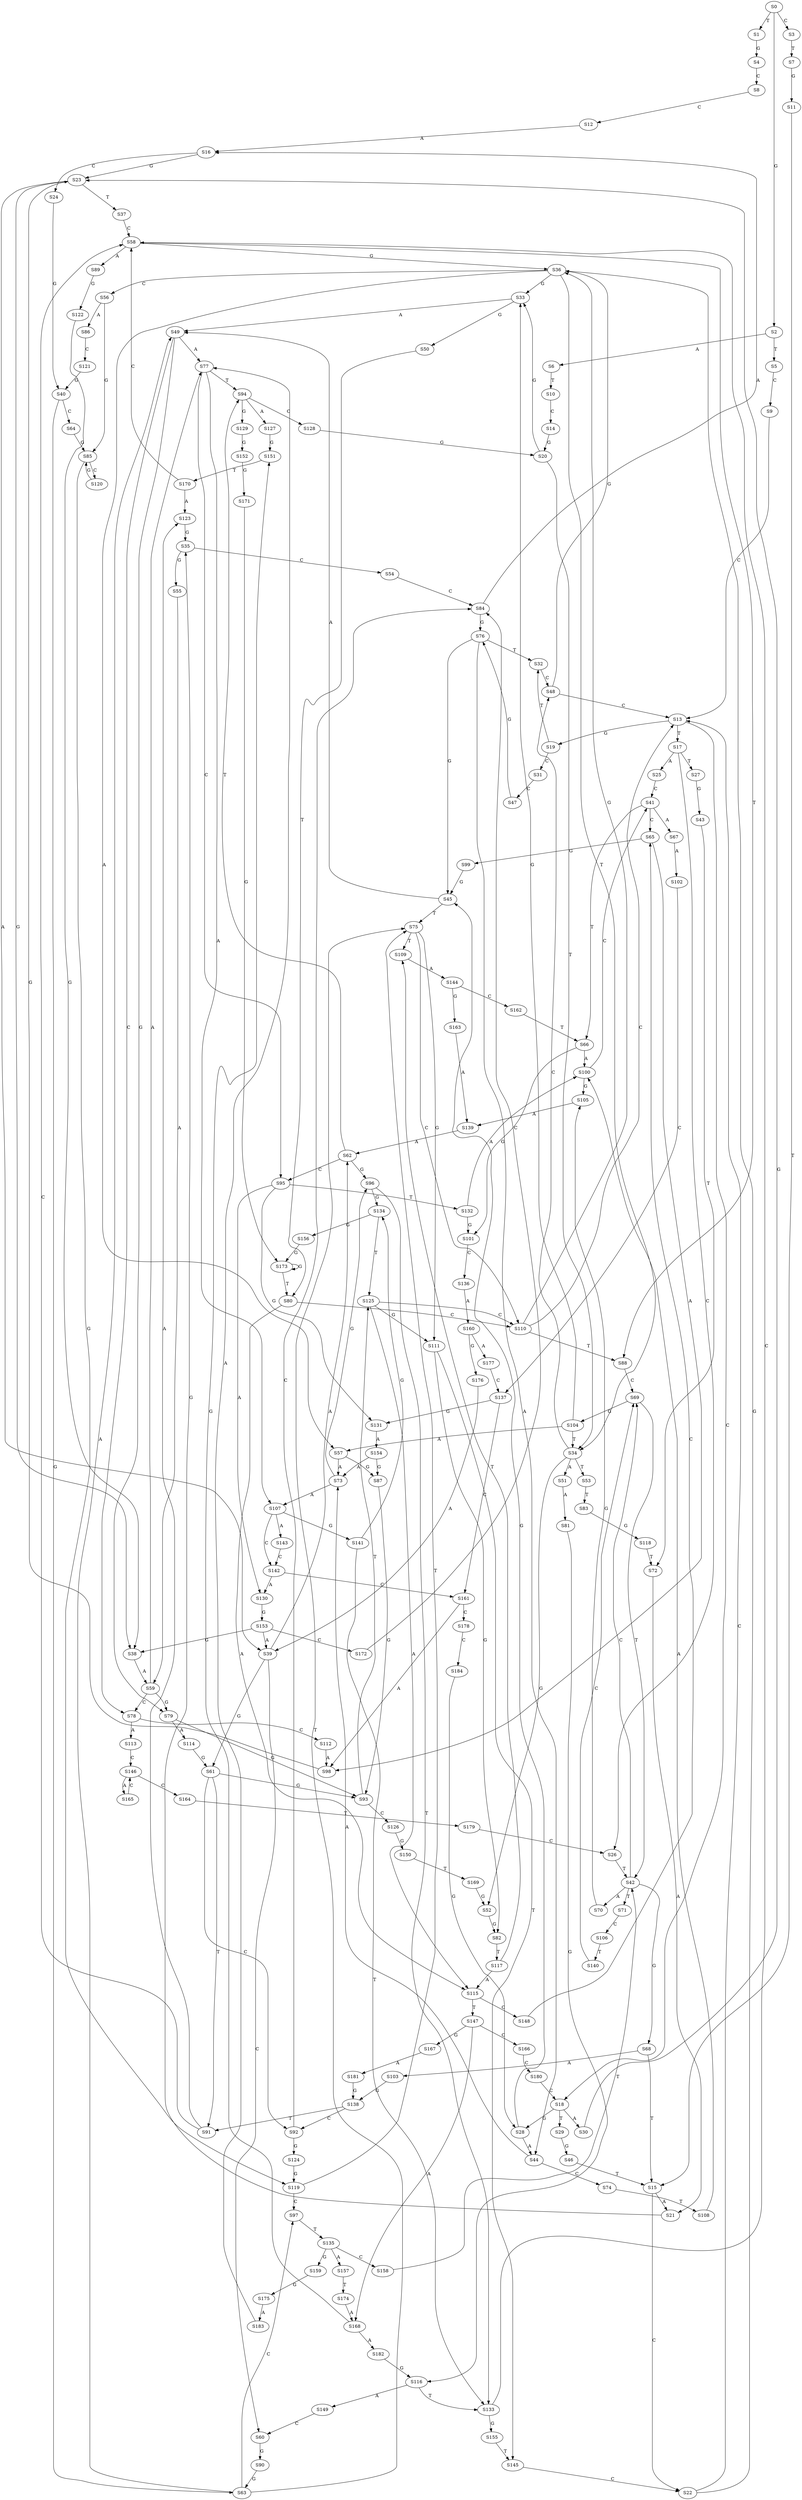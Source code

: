 strict digraph  {
	S0 -> S1 [ label = T ];
	S0 -> S2 [ label = G ];
	S0 -> S3 [ label = C ];
	S1 -> S4 [ label = G ];
	S2 -> S5 [ label = T ];
	S2 -> S6 [ label = A ];
	S3 -> S7 [ label = T ];
	S4 -> S8 [ label = C ];
	S5 -> S9 [ label = C ];
	S6 -> S10 [ label = T ];
	S7 -> S11 [ label = G ];
	S8 -> S12 [ label = C ];
	S9 -> S13 [ label = C ];
	S10 -> S14 [ label = C ];
	S11 -> S15 [ label = T ];
	S12 -> S16 [ label = A ];
	S13 -> S17 [ label = T ];
	S13 -> S18 [ label = C ];
	S13 -> S19 [ label = G ];
	S14 -> S20 [ label = G ];
	S15 -> S21 [ label = A ];
	S15 -> S22 [ label = C ];
	S16 -> S23 [ label = G ];
	S16 -> S24 [ label = C ];
	S17 -> S25 [ label = A ];
	S17 -> S26 [ label = C ];
	S17 -> S27 [ label = T ];
	S18 -> S28 [ label = G ];
	S18 -> S29 [ label = T ];
	S18 -> S30 [ label = A ];
	S19 -> S31 [ label = C ];
	S19 -> S32 [ label = T ];
	S20 -> S33 [ label = G ];
	S20 -> S34 [ label = T ];
	S21 -> S35 [ label = G ];
	S22 -> S36 [ label = G ];
	S22 -> S13 [ label = C ];
	S23 -> S37 [ label = T ];
	S23 -> S38 [ label = G ];
	S23 -> S39 [ label = A ];
	S24 -> S40 [ label = G ];
	S25 -> S41 [ label = C ];
	S26 -> S42 [ label = T ];
	S27 -> S43 [ label = G ];
	S28 -> S44 [ label = A ];
	S28 -> S45 [ label = G ];
	S29 -> S46 [ label = G ];
	S30 -> S23 [ label = G ];
	S31 -> S47 [ label = C ];
	S32 -> S48 [ label = C ];
	S33 -> S49 [ label = A ];
	S33 -> S50 [ label = G ];
	S34 -> S48 [ label = C ];
	S34 -> S51 [ label = A ];
	S34 -> S52 [ label = G ];
	S34 -> S53 [ label = T ];
	S35 -> S54 [ label = C ];
	S35 -> S55 [ label = G ];
	S36 -> S33 [ label = G ];
	S36 -> S34 [ label = T ];
	S36 -> S56 [ label = C ];
	S36 -> S57 [ label = A ];
	S37 -> S58 [ label = C ];
	S38 -> S59 [ label = A ];
	S39 -> S60 [ label = C ];
	S39 -> S61 [ label = G ];
	S39 -> S62 [ label = A ];
	S40 -> S63 [ label = G ];
	S40 -> S64 [ label = C ];
	S41 -> S65 [ label = C ];
	S41 -> S66 [ label = T ];
	S41 -> S67 [ label = A ];
	S42 -> S68 [ label = G ];
	S42 -> S69 [ label = C ];
	S42 -> S70 [ label = A ];
	S42 -> S71 [ label = T ];
	S43 -> S72 [ label = T ];
	S44 -> S73 [ label = A ];
	S44 -> S74 [ label = C ];
	S45 -> S49 [ label = A ];
	S45 -> S75 [ label = T ];
	S46 -> S15 [ label = T ];
	S47 -> S76 [ label = G ];
	S48 -> S36 [ label = G ];
	S48 -> S13 [ label = C ];
	S49 -> S77 [ label = A ];
	S49 -> S78 [ label = C ];
	S49 -> S79 [ label = G ];
	S50 -> S80 [ label = T ];
	S51 -> S81 [ label = A ];
	S52 -> S82 [ label = G ];
	S53 -> S83 [ label = T ];
	S54 -> S84 [ label = C ];
	S55 -> S59 [ label = A ];
	S56 -> S85 [ label = G ];
	S56 -> S86 [ label = A ];
	S57 -> S73 [ label = A ];
	S57 -> S87 [ label = G ];
	S58 -> S88 [ label = T ];
	S58 -> S36 [ label = G ];
	S58 -> S89 [ label = A ];
	S59 -> S77 [ label = A ];
	S59 -> S78 [ label = C ];
	S59 -> S79 [ label = G ];
	S60 -> S90 [ label = G ];
	S61 -> S91 [ label = T ];
	S61 -> S92 [ label = C ];
	S61 -> S93 [ label = G ];
	S62 -> S94 [ label = T ];
	S62 -> S95 [ label = C ];
	S62 -> S96 [ label = G ];
	S63 -> S97 [ label = C ];
	S63 -> S49 [ label = A ];
	S63 -> S75 [ label = T ];
	S64 -> S85 [ label = G ];
	S65 -> S98 [ label = A ];
	S65 -> S99 [ label = G ];
	S66 -> S100 [ label = A ];
	S66 -> S101 [ label = G ];
	S67 -> S102 [ label = A ];
	S68 -> S103 [ label = A ];
	S68 -> S15 [ label = T ];
	S69 -> S42 [ label = T ];
	S69 -> S104 [ label = G ];
	S70 -> S105 [ label = G ];
	S71 -> S106 [ label = C ];
	S72 -> S21 [ label = A ];
	S73 -> S107 [ label = A ];
	S73 -> S96 [ label = G ];
	S74 -> S108 [ label = T ];
	S75 -> S109 [ label = T ];
	S75 -> S110 [ label = C ];
	S75 -> S111 [ label = G ];
	S76 -> S44 [ label = A ];
	S76 -> S32 [ label = T ];
	S76 -> S45 [ label = G ];
	S77 -> S94 [ label = T ];
	S77 -> S95 [ label = C ];
	S77 -> S107 [ label = A ];
	S78 -> S112 [ label = C ];
	S78 -> S113 [ label = A ];
	S79 -> S114 [ label = A ];
	S79 -> S93 [ label = G ];
	S80 -> S115 [ label = A ];
	S80 -> S110 [ label = C ];
	S81 -> S116 [ label = G ];
	S82 -> S117 [ label = T ];
	S83 -> S118 [ label = G ];
	S84 -> S76 [ label = G ];
	S84 -> S16 [ label = A ];
	S85 -> S119 [ label = G ];
	S85 -> S120 [ label = C ];
	S86 -> S121 [ label = C ];
	S87 -> S93 [ label = G ];
	S88 -> S69 [ label = C ];
	S89 -> S122 [ label = G ];
	S90 -> S63 [ label = G ];
	S91 -> S123 [ label = A ];
	S91 -> S58 [ label = C ];
	S92 -> S84 [ label = C ];
	S92 -> S124 [ label = G ];
	S93 -> S125 [ label = T ];
	S93 -> S126 [ label = C ];
	S94 -> S127 [ label = A ];
	S94 -> S128 [ label = C ];
	S94 -> S129 [ label = G ];
	S95 -> S130 [ label = A ];
	S95 -> S131 [ label = G ];
	S95 -> S132 [ label = T ];
	S96 -> S133 [ label = T ];
	S96 -> S134 [ label = G ];
	S97 -> S135 [ label = T ];
	S98 -> S23 [ label = G ];
	S99 -> S45 [ label = G ];
	S100 -> S105 [ label = G ];
	S100 -> S41 [ label = C ];
	S101 -> S136 [ label = C ];
	S102 -> S137 [ label = C ];
	S103 -> S138 [ label = G ];
	S104 -> S57 [ label = A ];
	S104 -> S33 [ label = G ];
	S104 -> S34 [ label = T ];
	S105 -> S139 [ label = A ];
	S106 -> S140 [ label = T ];
	S107 -> S141 [ label = G ];
	S107 -> S142 [ label = C ];
	S107 -> S143 [ label = A ];
	S108 -> S100 [ label = A ];
	S109 -> S144 [ label = A ];
	S110 -> S13 [ label = C ];
	S110 -> S36 [ label = G ];
	S110 -> S88 [ label = T ];
	S111 -> S145 [ label = T ];
	S111 -> S82 [ label = G ];
	S112 -> S98 [ label = A ];
	S113 -> S146 [ label = C ];
	S114 -> S61 [ label = G ];
	S115 -> S147 [ label = T ];
	S115 -> S148 [ label = C ];
	S116 -> S149 [ label = A ];
	S116 -> S133 [ label = T ];
	S117 -> S115 [ label = A ];
	S117 -> S109 [ label = T ];
	S118 -> S72 [ label = T ];
	S119 -> S97 [ label = C ];
	S119 -> S75 [ label = T ];
	S120 -> S85 [ label = G ];
	S121 -> S40 [ label = G ];
	S122 -> S38 [ label = G ];
	S123 -> S35 [ label = G ];
	S124 -> S119 [ label = G ];
	S125 -> S111 [ label = G ];
	S125 -> S110 [ label = C ];
	S125 -> S115 [ label = A ];
	S126 -> S150 [ label = G ];
	S127 -> S151 [ label = G ];
	S128 -> S20 [ label = G ];
	S129 -> S152 [ label = G ];
	S130 -> S153 [ label = G ];
	S131 -> S154 [ label = A ];
	S132 -> S101 [ label = G ];
	S132 -> S100 [ label = A ];
	S133 -> S155 [ label = G ];
	S133 -> S58 [ label = C ];
	S134 -> S156 [ label = G ];
	S134 -> S125 [ label = T ];
	S135 -> S157 [ label = A ];
	S135 -> S158 [ label = C ];
	S135 -> S159 [ label = G ];
	S136 -> S160 [ label = A ];
	S137 -> S161 [ label = C ];
	S137 -> S131 [ label = G ];
	S138 -> S91 [ label = T ];
	S138 -> S92 [ label = C ];
	S139 -> S62 [ label = A ];
	S140 -> S69 [ label = C ];
	S141 -> S133 [ label = T ];
	S141 -> S134 [ label = G ];
	S142 -> S161 [ label = C ];
	S142 -> S130 [ label = A ];
	S143 -> S142 [ label = C ];
	S144 -> S162 [ label = C ];
	S144 -> S163 [ label = G ];
	S145 -> S22 [ label = C ];
	S146 -> S164 [ label = C ];
	S146 -> S165 [ label = A ];
	S147 -> S166 [ label = C ];
	S147 -> S167 [ label = G ];
	S147 -> S168 [ label = A ];
	S148 -> S65 [ label = C ];
	S149 -> S60 [ label = C ];
	S150 -> S169 [ label = T ];
	S151 -> S170 [ label = T ];
	S152 -> S171 [ label = G ];
	S153 -> S38 [ label = G ];
	S153 -> S172 [ label = C ];
	S153 -> S39 [ label = A ];
	S154 -> S87 [ label = G ];
	S154 -> S73 [ label = A ];
	S155 -> S145 [ label = T ];
	S156 -> S173 [ label = G ];
	S157 -> S174 [ label = T ];
	S158 -> S42 [ label = T ];
	S159 -> S175 [ label = G ];
	S160 -> S176 [ label = G ];
	S160 -> S177 [ label = A ];
	S161 -> S178 [ label = C ];
	S161 -> S98 [ label = A ];
	S162 -> S66 [ label = T ];
	S163 -> S139 [ label = A ];
	S164 -> S179 [ label = T ];
	S165 -> S146 [ label = C ];
	S166 -> S180 [ label = C ];
	S167 -> S181 [ label = A ];
	S168 -> S151 [ label = G ];
	S168 -> S182 [ label = A ];
	S169 -> S52 [ label = G ];
	S170 -> S58 [ label = C ];
	S170 -> S123 [ label = A ];
	S171 -> S173 [ label = G ];
	S172 -> S84 [ label = C ];
	S173 -> S80 [ label = T ];
	S173 -> S173 [ label = G ];
	S174 -> S168 [ label = A ];
	S175 -> S183 [ label = A ];
	S176 -> S39 [ label = A ];
	S177 -> S137 [ label = C ];
	S178 -> S184 [ label = C ];
	S179 -> S26 [ label = C ];
	S180 -> S18 [ label = C ];
	S181 -> S138 [ label = G ];
	S182 -> S116 [ label = G ];
	S183 -> S77 [ label = A ];
	S184 -> S28 [ label = G ];
}
